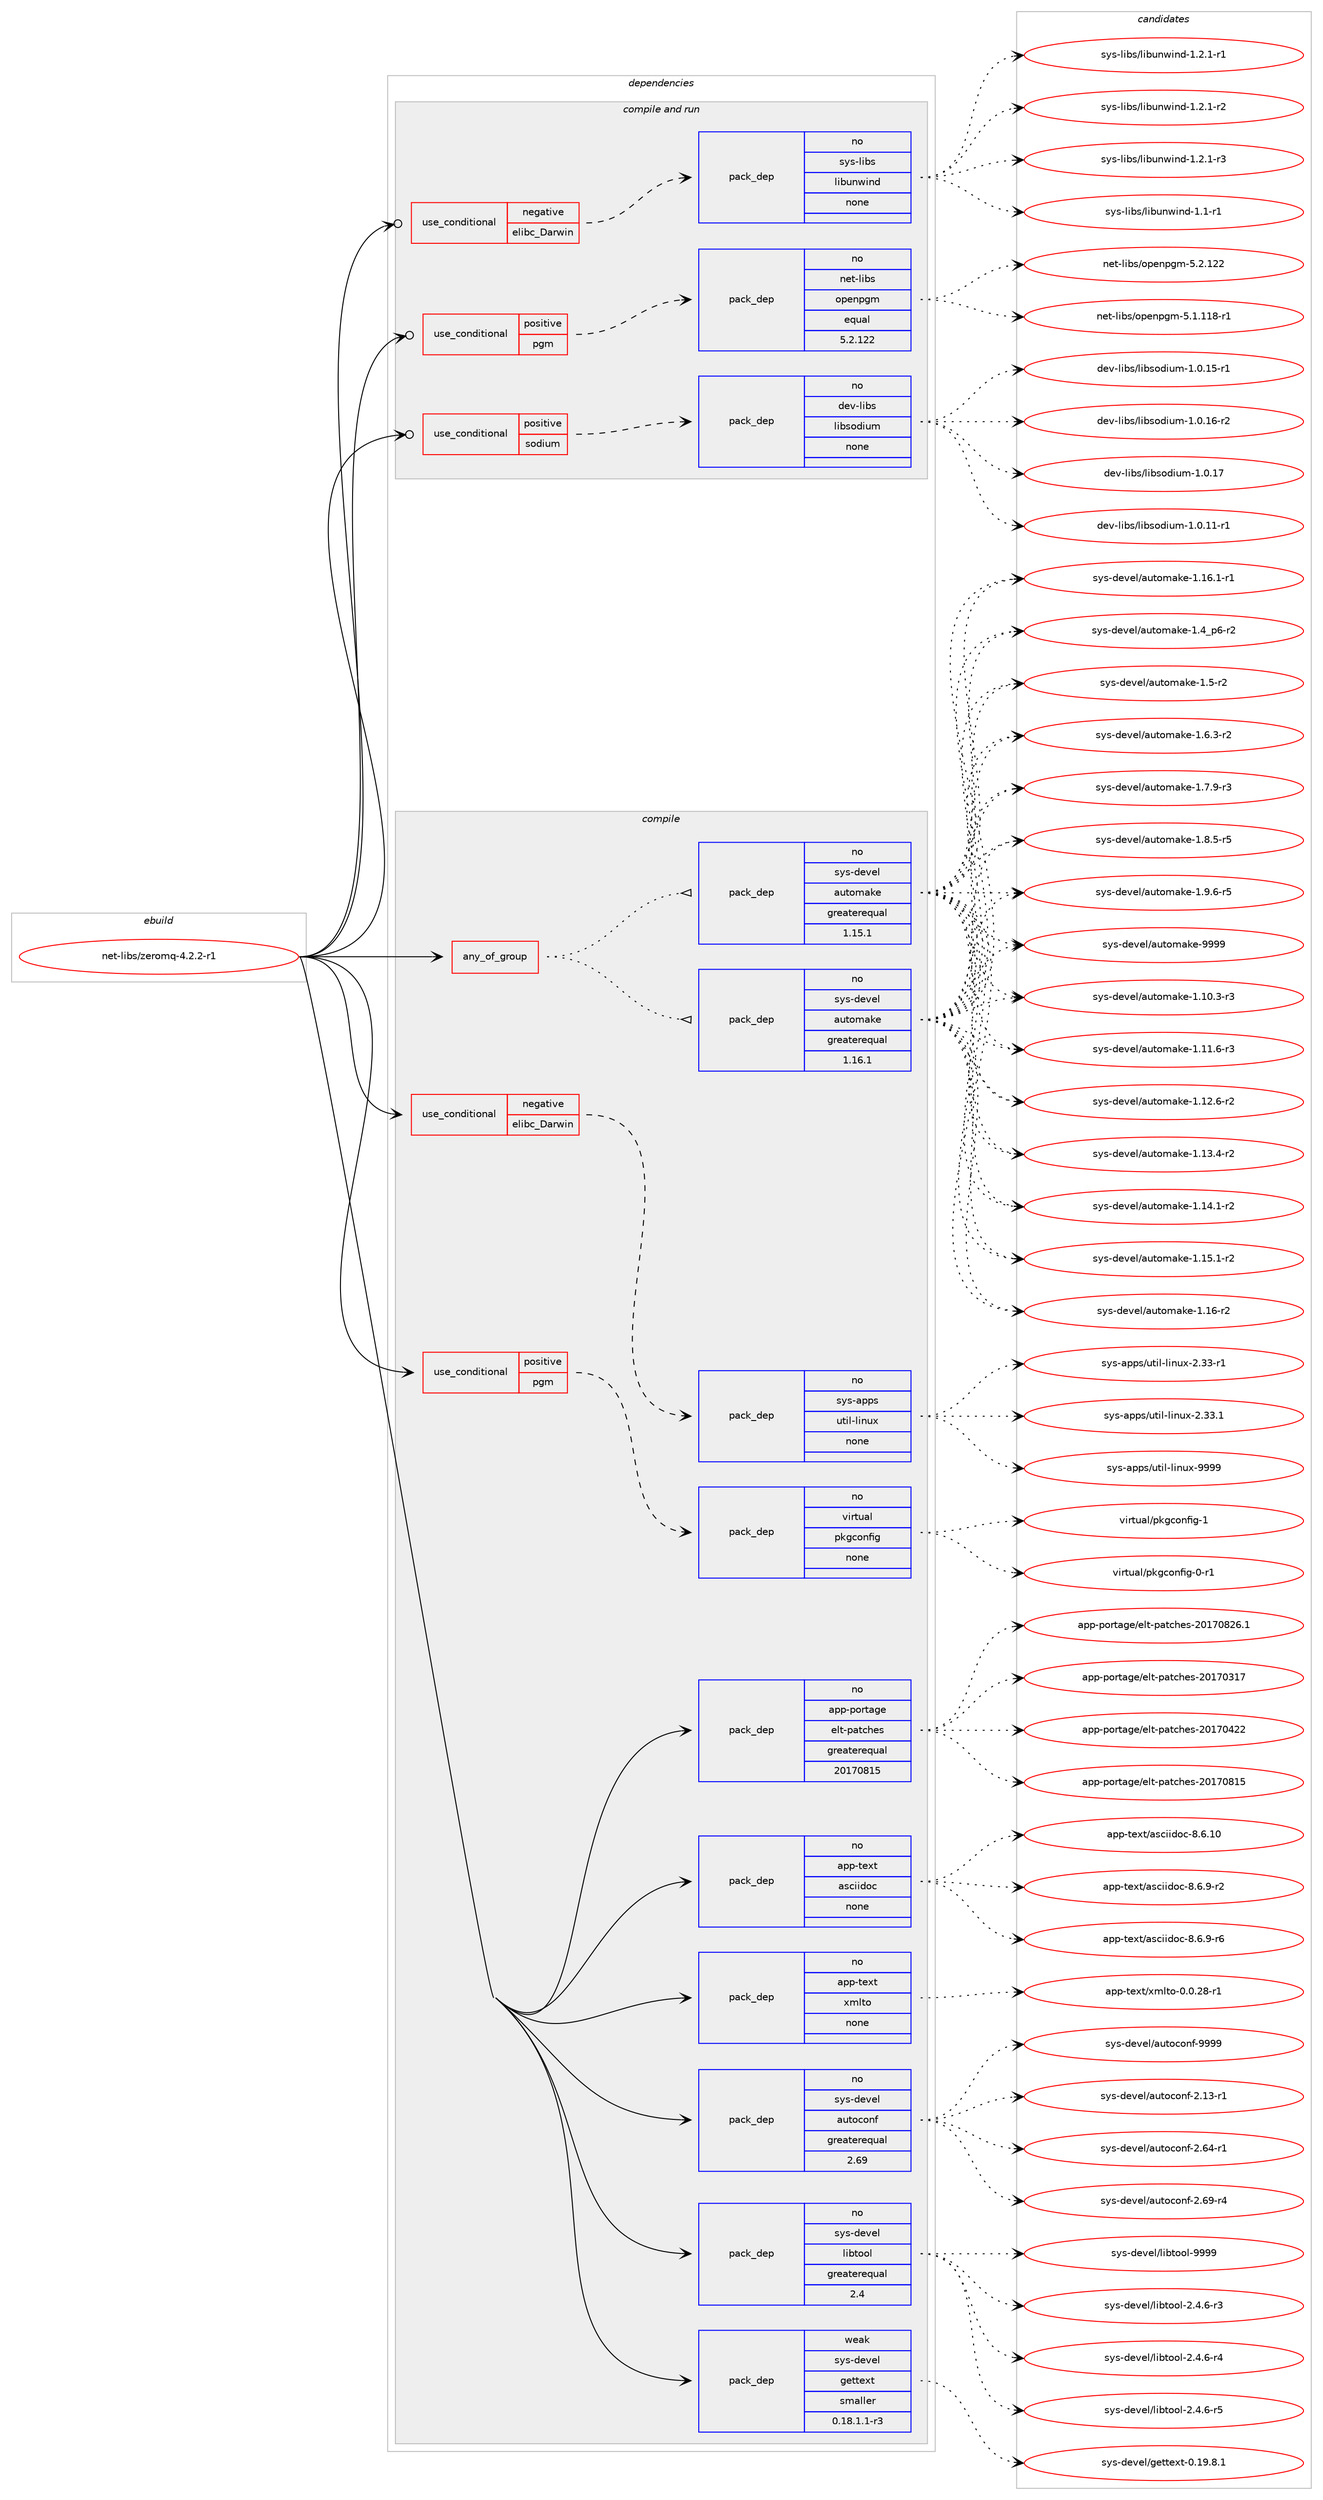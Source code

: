 digraph prolog {

# *************
# Graph options
# *************

newrank=true;
concentrate=true;
compound=true;
graph [rankdir=LR,fontname=Helvetica,fontsize=10,ranksep=1.5];#, ranksep=2.5, nodesep=0.2];
edge  [arrowhead=vee];
node  [fontname=Helvetica,fontsize=10];

# **********
# The ebuild
# **********

subgraph cluster_leftcol {
color=gray;
rank=same;
label=<<i>ebuild</i>>;
id [label="net-libs/zeromq-4.2.2-r1", color=red, width=4, href="../net-libs/zeromq-4.2.2-r1.svg"];
}

# ****************
# The dependencies
# ****************

subgraph cluster_midcol {
color=gray;
label=<<i>dependencies</i>>;
subgraph cluster_compile {
fillcolor="#eeeeee";
style=filled;
label=<<i>compile</i>>;
subgraph any26232 {
dependency1662743 [label=<<TABLE BORDER="0" CELLBORDER="1" CELLSPACING="0" CELLPADDING="4"><TR><TD CELLPADDING="10">any_of_group</TD></TR></TABLE>>, shape=none, color=red];subgraph pack1188758 {
dependency1662744 [label=<<TABLE BORDER="0" CELLBORDER="1" CELLSPACING="0" CELLPADDING="4" WIDTH="220"><TR><TD ROWSPAN="6" CELLPADDING="30">pack_dep</TD></TR><TR><TD WIDTH="110">no</TD></TR><TR><TD>sys-devel</TD></TR><TR><TD>automake</TD></TR><TR><TD>greaterequal</TD></TR><TR><TD>1.16.1</TD></TR></TABLE>>, shape=none, color=blue];
}
dependency1662743:e -> dependency1662744:w [weight=20,style="dotted",arrowhead="oinv"];
subgraph pack1188759 {
dependency1662745 [label=<<TABLE BORDER="0" CELLBORDER="1" CELLSPACING="0" CELLPADDING="4" WIDTH="220"><TR><TD ROWSPAN="6" CELLPADDING="30">pack_dep</TD></TR><TR><TD WIDTH="110">no</TD></TR><TR><TD>sys-devel</TD></TR><TR><TD>automake</TD></TR><TR><TD>greaterequal</TD></TR><TR><TD>1.15.1</TD></TR></TABLE>>, shape=none, color=blue];
}
dependency1662743:e -> dependency1662745:w [weight=20,style="dotted",arrowhead="oinv"];
}
id:e -> dependency1662743:w [weight=20,style="solid",arrowhead="vee"];
subgraph cond446965 {
dependency1662746 [label=<<TABLE BORDER="0" CELLBORDER="1" CELLSPACING="0" CELLPADDING="4"><TR><TD ROWSPAN="3" CELLPADDING="10">use_conditional</TD></TR><TR><TD>negative</TD></TR><TR><TD>elibc_Darwin</TD></TR></TABLE>>, shape=none, color=red];
subgraph pack1188760 {
dependency1662747 [label=<<TABLE BORDER="0" CELLBORDER="1" CELLSPACING="0" CELLPADDING="4" WIDTH="220"><TR><TD ROWSPAN="6" CELLPADDING="30">pack_dep</TD></TR><TR><TD WIDTH="110">no</TD></TR><TR><TD>sys-apps</TD></TR><TR><TD>util-linux</TD></TR><TR><TD>none</TD></TR><TR><TD></TD></TR></TABLE>>, shape=none, color=blue];
}
dependency1662746:e -> dependency1662747:w [weight=20,style="dashed",arrowhead="vee"];
}
id:e -> dependency1662746:w [weight=20,style="solid",arrowhead="vee"];
subgraph cond446966 {
dependency1662748 [label=<<TABLE BORDER="0" CELLBORDER="1" CELLSPACING="0" CELLPADDING="4"><TR><TD ROWSPAN="3" CELLPADDING="10">use_conditional</TD></TR><TR><TD>positive</TD></TR><TR><TD>pgm</TD></TR></TABLE>>, shape=none, color=red];
subgraph pack1188761 {
dependency1662749 [label=<<TABLE BORDER="0" CELLBORDER="1" CELLSPACING="0" CELLPADDING="4" WIDTH="220"><TR><TD ROWSPAN="6" CELLPADDING="30">pack_dep</TD></TR><TR><TD WIDTH="110">no</TD></TR><TR><TD>virtual</TD></TR><TR><TD>pkgconfig</TD></TR><TR><TD>none</TD></TR><TR><TD></TD></TR></TABLE>>, shape=none, color=blue];
}
dependency1662748:e -> dependency1662749:w [weight=20,style="dashed",arrowhead="vee"];
}
id:e -> dependency1662748:w [weight=20,style="solid",arrowhead="vee"];
subgraph pack1188762 {
dependency1662750 [label=<<TABLE BORDER="0" CELLBORDER="1" CELLSPACING="0" CELLPADDING="4" WIDTH="220"><TR><TD ROWSPAN="6" CELLPADDING="30">pack_dep</TD></TR><TR><TD WIDTH="110">no</TD></TR><TR><TD>app-portage</TD></TR><TR><TD>elt-patches</TD></TR><TR><TD>greaterequal</TD></TR><TR><TD>20170815</TD></TR></TABLE>>, shape=none, color=blue];
}
id:e -> dependency1662750:w [weight=20,style="solid",arrowhead="vee"];
subgraph pack1188763 {
dependency1662751 [label=<<TABLE BORDER="0" CELLBORDER="1" CELLSPACING="0" CELLPADDING="4" WIDTH="220"><TR><TD ROWSPAN="6" CELLPADDING="30">pack_dep</TD></TR><TR><TD WIDTH="110">no</TD></TR><TR><TD>app-text</TD></TR><TR><TD>asciidoc</TD></TR><TR><TD>none</TD></TR><TR><TD></TD></TR></TABLE>>, shape=none, color=blue];
}
id:e -> dependency1662751:w [weight=20,style="solid",arrowhead="vee"];
subgraph pack1188764 {
dependency1662752 [label=<<TABLE BORDER="0" CELLBORDER="1" CELLSPACING="0" CELLPADDING="4" WIDTH="220"><TR><TD ROWSPAN="6" CELLPADDING="30">pack_dep</TD></TR><TR><TD WIDTH="110">no</TD></TR><TR><TD>app-text</TD></TR><TR><TD>xmlto</TD></TR><TR><TD>none</TD></TR><TR><TD></TD></TR></TABLE>>, shape=none, color=blue];
}
id:e -> dependency1662752:w [weight=20,style="solid",arrowhead="vee"];
subgraph pack1188765 {
dependency1662753 [label=<<TABLE BORDER="0" CELLBORDER="1" CELLSPACING="0" CELLPADDING="4" WIDTH="220"><TR><TD ROWSPAN="6" CELLPADDING="30">pack_dep</TD></TR><TR><TD WIDTH="110">no</TD></TR><TR><TD>sys-devel</TD></TR><TR><TD>autoconf</TD></TR><TR><TD>greaterequal</TD></TR><TR><TD>2.69</TD></TR></TABLE>>, shape=none, color=blue];
}
id:e -> dependency1662753:w [weight=20,style="solid",arrowhead="vee"];
subgraph pack1188766 {
dependency1662754 [label=<<TABLE BORDER="0" CELLBORDER="1" CELLSPACING="0" CELLPADDING="4" WIDTH="220"><TR><TD ROWSPAN="6" CELLPADDING="30">pack_dep</TD></TR><TR><TD WIDTH="110">no</TD></TR><TR><TD>sys-devel</TD></TR><TR><TD>libtool</TD></TR><TR><TD>greaterequal</TD></TR><TR><TD>2.4</TD></TR></TABLE>>, shape=none, color=blue];
}
id:e -> dependency1662754:w [weight=20,style="solid",arrowhead="vee"];
subgraph pack1188767 {
dependency1662755 [label=<<TABLE BORDER="0" CELLBORDER="1" CELLSPACING="0" CELLPADDING="4" WIDTH="220"><TR><TD ROWSPAN="6" CELLPADDING="30">pack_dep</TD></TR><TR><TD WIDTH="110">weak</TD></TR><TR><TD>sys-devel</TD></TR><TR><TD>gettext</TD></TR><TR><TD>smaller</TD></TR><TR><TD>0.18.1.1-r3</TD></TR></TABLE>>, shape=none, color=blue];
}
id:e -> dependency1662755:w [weight=20,style="solid",arrowhead="vee"];
}
subgraph cluster_compileandrun {
fillcolor="#eeeeee";
style=filled;
label=<<i>compile and run</i>>;
subgraph cond446967 {
dependency1662756 [label=<<TABLE BORDER="0" CELLBORDER="1" CELLSPACING="0" CELLPADDING="4"><TR><TD ROWSPAN="3" CELLPADDING="10">use_conditional</TD></TR><TR><TD>negative</TD></TR><TR><TD>elibc_Darwin</TD></TR></TABLE>>, shape=none, color=red];
subgraph pack1188768 {
dependency1662757 [label=<<TABLE BORDER="0" CELLBORDER="1" CELLSPACING="0" CELLPADDING="4" WIDTH="220"><TR><TD ROWSPAN="6" CELLPADDING="30">pack_dep</TD></TR><TR><TD WIDTH="110">no</TD></TR><TR><TD>sys-libs</TD></TR><TR><TD>libunwind</TD></TR><TR><TD>none</TD></TR><TR><TD></TD></TR></TABLE>>, shape=none, color=blue];
}
dependency1662756:e -> dependency1662757:w [weight=20,style="dashed",arrowhead="vee"];
}
id:e -> dependency1662756:w [weight=20,style="solid",arrowhead="odotvee"];
subgraph cond446968 {
dependency1662758 [label=<<TABLE BORDER="0" CELLBORDER="1" CELLSPACING="0" CELLPADDING="4"><TR><TD ROWSPAN="3" CELLPADDING="10">use_conditional</TD></TR><TR><TD>positive</TD></TR><TR><TD>pgm</TD></TR></TABLE>>, shape=none, color=red];
subgraph pack1188769 {
dependency1662759 [label=<<TABLE BORDER="0" CELLBORDER="1" CELLSPACING="0" CELLPADDING="4" WIDTH="220"><TR><TD ROWSPAN="6" CELLPADDING="30">pack_dep</TD></TR><TR><TD WIDTH="110">no</TD></TR><TR><TD>net-libs</TD></TR><TR><TD>openpgm</TD></TR><TR><TD>equal</TD></TR><TR><TD>5.2.122</TD></TR></TABLE>>, shape=none, color=blue];
}
dependency1662758:e -> dependency1662759:w [weight=20,style="dashed",arrowhead="vee"];
}
id:e -> dependency1662758:w [weight=20,style="solid",arrowhead="odotvee"];
subgraph cond446969 {
dependency1662760 [label=<<TABLE BORDER="0" CELLBORDER="1" CELLSPACING="0" CELLPADDING="4"><TR><TD ROWSPAN="3" CELLPADDING="10">use_conditional</TD></TR><TR><TD>positive</TD></TR><TR><TD>sodium</TD></TR></TABLE>>, shape=none, color=red];
subgraph pack1188770 {
dependency1662761 [label=<<TABLE BORDER="0" CELLBORDER="1" CELLSPACING="0" CELLPADDING="4" WIDTH="220"><TR><TD ROWSPAN="6" CELLPADDING="30">pack_dep</TD></TR><TR><TD WIDTH="110">no</TD></TR><TR><TD>dev-libs</TD></TR><TR><TD>libsodium</TD></TR><TR><TD>none</TD></TR><TR><TD></TD></TR></TABLE>>, shape=none, color=blue];
}
dependency1662760:e -> dependency1662761:w [weight=20,style="dashed",arrowhead="vee"];
}
id:e -> dependency1662760:w [weight=20,style="solid",arrowhead="odotvee"];
}
subgraph cluster_run {
fillcolor="#eeeeee";
style=filled;
label=<<i>run</i>>;
}
}

# **************
# The candidates
# **************

subgraph cluster_choices {
rank=same;
color=gray;
label=<<i>candidates</i>>;

subgraph choice1188758 {
color=black;
nodesep=1;
choice11512111545100101118101108479711711611110997107101454946494846514511451 [label="sys-devel/automake-1.10.3-r3", color=red, width=4,href="../sys-devel/automake-1.10.3-r3.svg"];
choice11512111545100101118101108479711711611110997107101454946494946544511451 [label="sys-devel/automake-1.11.6-r3", color=red, width=4,href="../sys-devel/automake-1.11.6-r3.svg"];
choice11512111545100101118101108479711711611110997107101454946495046544511450 [label="sys-devel/automake-1.12.6-r2", color=red, width=4,href="../sys-devel/automake-1.12.6-r2.svg"];
choice11512111545100101118101108479711711611110997107101454946495146524511450 [label="sys-devel/automake-1.13.4-r2", color=red, width=4,href="../sys-devel/automake-1.13.4-r2.svg"];
choice11512111545100101118101108479711711611110997107101454946495246494511450 [label="sys-devel/automake-1.14.1-r2", color=red, width=4,href="../sys-devel/automake-1.14.1-r2.svg"];
choice11512111545100101118101108479711711611110997107101454946495346494511450 [label="sys-devel/automake-1.15.1-r2", color=red, width=4,href="../sys-devel/automake-1.15.1-r2.svg"];
choice1151211154510010111810110847971171161111099710710145494649544511450 [label="sys-devel/automake-1.16-r2", color=red, width=4,href="../sys-devel/automake-1.16-r2.svg"];
choice11512111545100101118101108479711711611110997107101454946495446494511449 [label="sys-devel/automake-1.16.1-r1", color=red, width=4,href="../sys-devel/automake-1.16.1-r1.svg"];
choice115121115451001011181011084797117116111109971071014549465295112544511450 [label="sys-devel/automake-1.4_p6-r2", color=red, width=4,href="../sys-devel/automake-1.4_p6-r2.svg"];
choice11512111545100101118101108479711711611110997107101454946534511450 [label="sys-devel/automake-1.5-r2", color=red, width=4,href="../sys-devel/automake-1.5-r2.svg"];
choice115121115451001011181011084797117116111109971071014549465446514511450 [label="sys-devel/automake-1.6.3-r2", color=red, width=4,href="../sys-devel/automake-1.6.3-r2.svg"];
choice115121115451001011181011084797117116111109971071014549465546574511451 [label="sys-devel/automake-1.7.9-r3", color=red, width=4,href="../sys-devel/automake-1.7.9-r3.svg"];
choice115121115451001011181011084797117116111109971071014549465646534511453 [label="sys-devel/automake-1.8.5-r5", color=red, width=4,href="../sys-devel/automake-1.8.5-r5.svg"];
choice115121115451001011181011084797117116111109971071014549465746544511453 [label="sys-devel/automake-1.9.6-r5", color=red, width=4,href="../sys-devel/automake-1.9.6-r5.svg"];
choice115121115451001011181011084797117116111109971071014557575757 [label="sys-devel/automake-9999", color=red, width=4,href="../sys-devel/automake-9999.svg"];
dependency1662744:e -> choice11512111545100101118101108479711711611110997107101454946494846514511451:w [style=dotted,weight="100"];
dependency1662744:e -> choice11512111545100101118101108479711711611110997107101454946494946544511451:w [style=dotted,weight="100"];
dependency1662744:e -> choice11512111545100101118101108479711711611110997107101454946495046544511450:w [style=dotted,weight="100"];
dependency1662744:e -> choice11512111545100101118101108479711711611110997107101454946495146524511450:w [style=dotted,weight="100"];
dependency1662744:e -> choice11512111545100101118101108479711711611110997107101454946495246494511450:w [style=dotted,weight="100"];
dependency1662744:e -> choice11512111545100101118101108479711711611110997107101454946495346494511450:w [style=dotted,weight="100"];
dependency1662744:e -> choice1151211154510010111810110847971171161111099710710145494649544511450:w [style=dotted,weight="100"];
dependency1662744:e -> choice11512111545100101118101108479711711611110997107101454946495446494511449:w [style=dotted,weight="100"];
dependency1662744:e -> choice115121115451001011181011084797117116111109971071014549465295112544511450:w [style=dotted,weight="100"];
dependency1662744:e -> choice11512111545100101118101108479711711611110997107101454946534511450:w [style=dotted,weight="100"];
dependency1662744:e -> choice115121115451001011181011084797117116111109971071014549465446514511450:w [style=dotted,weight="100"];
dependency1662744:e -> choice115121115451001011181011084797117116111109971071014549465546574511451:w [style=dotted,weight="100"];
dependency1662744:e -> choice115121115451001011181011084797117116111109971071014549465646534511453:w [style=dotted,weight="100"];
dependency1662744:e -> choice115121115451001011181011084797117116111109971071014549465746544511453:w [style=dotted,weight="100"];
dependency1662744:e -> choice115121115451001011181011084797117116111109971071014557575757:w [style=dotted,weight="100"];
}
subgraph choice1188759 {
color=black;
nodesep=1;
choice11512111545100101118101108479711711611110997107101454946494846514511451 [label="sys-devel/automake-1.10.3-r3", color=red, width=4,href="../sys-devel/automake-1.10.3-r3.svg"];
choice11512111545100101118101108479711711611110997107101454946494946544511451 [label="sys-devel/automake-1.11.6-r3", color=red, width=4,href="../sys-devel/automake-1.11.6-r3.svg"];
choice11512111545100101118101108479711711611110997107101454946495046544511450 [label="sys-devel/automake-1.12.6-r2", color=red, width=4,href="../sys-devel/automake-1.12.6-r2.svg"];
choice11512111545100101118101108479711711611110997107101454946495146524511450 [label="sys-devel/automake-1.13.4-r2", color=red, width=4,href="../sys-devel/automake-1.13.4-r2.svg"];
choice11512111545100101118101108479711711611110997107101454946495246494511450 [label="sys-devel/automake-1.14.1-r2", color=red, width=4,href="../sys-devel/automake-1.14.1-r2.svg"];
choice11512111545100101118101108479711711611110997107101454946495346494511450 [label="sys-devel/automake-1.15.1-r2", color=red, width=4,href="../sys-devel/automake-1.15.1-r2.svg"];
choice1151211154510010111810110847971171161111099710710145494649544511450 [label="sys-devel/automake-1.16-r2", color=red, width=4,href="../sys-devel/automake-1.16-r2.svg"];
choice11512111545100101118101108479711711611110997107101454946495446494511449 [label="sys-devel/automake-1.16.1-r1", color=red, width=4,href="../sys-devel/automake-1.16.1-r1.svg"];
choice115121115451001011181011084797117116111109971071014549465295112544511450 [label="sys-devel/automake-1.4_p6-r2", color=red, width=4,href="../sys-devel/automake-1.4_p6-r2.svg"];
choice11512111545100101118101108479711711611110997107101454946534511450 [label="sys-devel/automake-1.5-r2", color=red, width=4,href="../sys-devel/automake-1.5-r2.svg"];
choice115121115451001011181011084797117116111109971071014549465446514511450 [label="sys-devel/automake-1.6.3-r2", color=red, width=4,href="../sys-devel/automake-1.6.3-r2.svg"];
choice115121115451001011181011084797117116111109971071014549465546574511451 [label="sys-devel/automake-1.7.9-r3", color=red, width=4,href="../sys-devel/automake-1.7.9-r3.svg"];
choice115121115451001011181011084797117116111109971071014549465646534511453 [label="sys-devel/automake-1.8.5-r5", color=red, width=4,href="../sys-devel/automake-1.8.5-r5.svg"];
choice115121115451001011181011084797117116111109971071014549465746544511453 [label="sys-devel/automake-1.9.6-r5", color=red, width=4,href="../sys-devel/automake-1.9.6-r5.svg"];
choice115121115451001011181011084797117116111109971071014557575757 [label="sys-devel/automake-9999", color=red, width=4,href="../sys-devel/automake-9999.svg"];
dependency1662745:e -> choice11512111545100101118101108479711711611110997107101454946494846514511451:w [style=dotted,weight="100"];
dependency1662745:e -> choice11512111545100101118101108479711711611110997107101454946494946544511451:w [style=dotted,weight="100"];
dependency1662745:e -> choice11512111545100101118101108479711711611110997107101454946495046544511450:w [style=dotted,weight="100"];
dependency1662745:e -> choice11512111545100101118101108479711711611110997107101454946495146524511450:w [style=dotted,weight="100"];
dependency1662745:e -> choice11512111545100101118101108479711711611110997107101454946495246494511450:w [style=dotted,weight="100"];
dependency1662745:e -> choice11512111545100101118101108479711711611110997107101454946495346494511450:w [style=dotted,weight="100"];
dependency1662745:e -> choice1151211154510010111810110847971171161111099710710145494649544511450:w [style=dotted,weight="100"];
dependency1662745:e -> choice11512111545100101118101108479711711611110997107101454946495446494511449:w [style=dotted,weight="100"];
dependency1662745:e -> choice115121115451001011181011084797117116111109971071014549465295112544511450:w [style=dotted,weight="100"];
dependency1662745:e -> choice11512111545100101118101108479711711611110997107101454946534511450:w [style=dotted,weight="100"];
dependency1662745:e -> choice115121115451001011181011084797117116111109971071014549465446514511450:w [style=dotted,weight="100"];
dependency1662745:e -> choice115121115451001011181011084797117116111109971071014549465546574511451:w [style=dotted,weight="100"];
dependency1662745:e -> choice115121115451001011181011084797117116111109971071014549465646534511453:w [style=dotted,weight="100"];
dependency1662745:e -> choice115121115451001011181011084797117116111109971071014549465746544511453:w [style=dotted,weight="100"];
dependency1662745:e -> choice115121115451001011181011084797117116111109971071014557575757:w [style=dotted,weight="100"];
}
subgraph choice1188760 {
color=black;
nodesep=1;
choice1151211154597112112115471171161051084510810511011712045504651514511449 [label="sys-apps/util-linux-2.33-r1", color=red, width=4,href="../sys-apps/util-linux-2.33-r1.svg"];
choice1151211154597112112115471171161051084510810511011712045504651514649 [label="sys-apps/util-linux-2.33.1", color=red, width=4,href="../sys-apps/util-linux-2.33.1.svg"];
choice115121115459711211211547117116105108451081051101171204557575757 [label="sys-apps/util-linux-9999", color=red, width=4,href="../sys-apps/util-linux-9999.svg"];
dependency1662747:e -> choice1151211154597112112115471171161051084510810511011712045504651514511449:w [style=dotted,weight="100"];
dependency1662747:e -> choice1151211154597112112115471171161051084510810511011712045504651514649:w [style=dotted,weight="100"];
dependency1662747:e -> choice115121115459711211211547117116105108451081051101171204557575757:w [style=dotted,weight="100"];
}
subgraph choice1188761 {
color=black;
nodesep=1;
choice11810511411611797108471121071039911111010210510345484511449 [label="virtual/pkgconfig-0-r1", color=red, width=4,href="../virtual/pkgconfig-0-r1.svg"];
choice1181051141161179710847112107103991111101021051034549 [label="virtual/pkgconfig-1", color=red, width=4,href="../virtual/pkgconfig-1.svg"];
dependency1662749:e -> choice11810511411611797108471121071039911111010210510345484511449:w [style=dotted,weight="100"];
dependency1662749:e -> choice1181051141161179710847112107103991111101021051034549:w [style=dotted,weight="100"];
}
subgraph choice1188762 {
color=black;
nodesep=1;
choice97112112451121111141169710310147101108116451129711699104101115455048495548514955 [label="app-portage/elt-patches-20170317", color=red, width=4,href="../app-portage/elt-patches-20170317.svg"];
choice97112112451121111141169710310147101108116451129711699104101115455048495548525050 [label="app-portage/elt-patches-20170422", color=red, width=4,href="../app-portage/elt-patches-20170422.svg"];
choice97112112451121111141169710310147101108116451129711699104101115455048495548564953 [label="app-portage/elt-patches-20170815", color=red, width=4,href="../app-portage/elt-patches-20170815.svg"];
choice971121124511211111411697103101471011081164511297116991041011154550484955485650544649 [label="app-portage/elt-patches-20170826.1", color=red, width=4,href="../app-portage/elt-patches-20170826.1.svg"];
dependency1662750:e -> choice97112112451121111141169710310147101108116451129711699104101115455048495548514955:w [style=dotted,weight="100"];
dependency1662750:e -> choice97112112451121111141169710310147101108116451129711699104101115455048495548525050:w [style=dotted,weight="100"];
dependency1662750:e -> choice97112112451121111141169710310147101108116451129711699104101115455048495548564953:w [style=dotted,weight="100"];
dependency1662750:e -> choice971121124511211111411697103101471011081164511297116991041011154550484955485650544649:w [style=dotted,weight="100"];
}
subgraph choice1188763 {
color=black;
nodesep=1;
choice97112112451161011201164797115991051051001119945564654464948 [label="app-text/asciidoc-8.6.10", color=red, width=4,href="../app-text/asciidoc-8.6.10.svg"];
choice9711211245116101120116479711599105105100111994556465446574511450 [label="app-text/asciidoc-8.6.9-r2", color=red, width=4,href="../app-text/asciidoc-8.6.9-r2.svg"];
choice9711211245116101120116479711599105105100111994556465446574511454 [label="app-text/asciidoc-8.6.9-r6", color=red, width=4,href="../app-text/asciidoc-8.6.9-r6.svg"];
dependency1662751:e -> choice97112112451161011201164797115991051051001119945564654464948:w [style=dotted,weight="100"];
dependency1662751:e -> choice9711211245116101120116479711599105105100111994556465446574511450:w [style=dotted,weight="100"];
dependency1662751:e -> choice9711211245116101120116479711599105105100111994556465446574511454:w [style=dotted,weight="100"];
}
subgraph choice1188764 {
color=black;
nodesep=1;
choice971121124511610112011647120109108116111454846484650564511449 [label="app-text/xmlto-0.0.28-r1", color=red, width=4,href="../app-text/xmlto-0.0.28-r1.svg"];
dependency1662752:e -> choice971121124511610112011647120109108116111454846484650564511449:w [style=dotted,weight="100"];
}
subgraph choice1188765 {
color=black;
nodesep=1;
choice1151211154510010111810110847971171161119911111010245504649514511449 [label="sys-devel/autoconf-2.13-r1", color=red, width=4,href="../sys-devel/autoconf-2.13-r1.svg"];
choice1151211154510010111810110847971171161119911111010245504654524511449 [label="sys-devel/autoconf-2.64-r1", color=red, width=4,href="../sys-devel/autoconf-2.64-r1.svg"];
choice1151211154510010111810110847971171161119911111010245504654574511452 [label="sys-devel/autoconf-2.69-r4", color=red, width=4,href="../sys-devel/autoconf-2.69-r4.svg"];
choice115121115451001011181011084797117116111991111101024557575757 [label="sys-devel/autoconf-9999", color=red, width=4,href="../sys-devel/autoconf-9999.svg"];
dependency1662753:e -> choice1151211154510010111810110847971171161119911111010245504649514511449:w [style=dotted,weight="100"];
dependency1662753:e -> choice1151211154510010111810110847971171161119911111010245504654524511449:w [style=dotted,weight="100"];
dependency1662753:e -> choice1151211154510010111810110847971171161119911111010245504654574511452:w [style=dotted,weight="100"];
dependency1662753:e -> choice115121115451001011181011084797117116111991111101024557575757:w [style=dotted,weight="100"];
}
subgraph choice1188766 {
color=black;
nodesep=1;
choice1151211154510010111810110847108105981161111111084550465246544511451 [label="sys-devel/libtool-2.4.6-r3", color=red, width=4,href="../sys-devel/libtool-2.4.6-r3.svg"];
choice1151211154510010111810110847108105981161111111084550465246544511452 [label="sys-devel/libtool-2.4.6-r4", color=red, width=4,href="../sys-devel/libtool-2.4.6-r4.svg"];
choice1151211154510010111810110847108105981161111111084550465246544511453 [label="sys-devel/libtool-2.4.6-r5", color=red, width=4,href="../sys-devel/libtool-2.4.6-r5.svg"];
choice1151211154510010111810110847108105981161111111084557575757 [label="sys-devel/libtool-9999", color=red, width=4,href="../sys-devel/libtool-9999.svg"];
dependency1662754:e -> choice1151211154510010111810110847108105981161111111084550465246544511451:w [style=dotted,weight="100"];
dependency1662754:e -> choice1151211154510010111810110847108105981161111111084550465246544511452:w [style=dotted,weight="100"];
dependency1662754:e -> choice1151211154510010111810110847108105981161111111084550465246544511453:w [style=dotted,weight="100"];
dependency1662754:e -> choice1151211154510010111810110847108105981161111111084557575757:w [style=dotted,weight="100"];
}
subgraph choice1188767 {
color=black;
nodesep=1;
choice1151211154510010111810110847103101116116101120116454846495746564649 [label="sys-devel/gettext-0.19.8.1", color=red, width=4,href="../sys-devel/gettext-0.19.8.1.svg"];
dependency1662755:e -> choice1151211154510010111810110847103101116116101120116454846495746564649:w [style=dotted,weight="100"];
}
subgraph choice1188768 {
color=black;
nodesep=1;
choice11512111545108105981154710810598117110119105110100454946494511449 [label="sys-libs/libunwind-1.1-r1", color=red, width=4,href="../sys-libs/libunwind-1.1-r1.svg"];
choice115121115451081059811547108105981171101191051101004549465046494511449 [label="sys-libs/libunwind-1.2.1-r1", color=red, width=4,href="../sys-libs/libunwind-1.2.1-r1.svg"];
choice115121115451081059811547108105981171101191051101004549465046494511450 [label="sys-libs/libunwind-1.2.1-r2", color=red, width=4,href="../sys-libs/libunwind-1.2.1-r2.svg"];
choice115121115451081059811547108105981171101191051101004549465046494511451 [label="sys-libs/libunwind-1.2.1-r3", color=red, width=4,href="../sys-libs/libunwind-1.2.1-r3.svg"];
dependency1662757:e -> choice11512111545108105981154710810598117110119105110100454946494511449:w [style=dotted,weight="100"];
dependency1662757:e -> choice115121115451081059811547108105981171101191051101004549465046494511449:w [style=dotted,weight="100"];
dependency1662757:e -> choice115121115451081059811547108105981171101191051101004549465046494511450:w [style=dotted,weight="100"];
dependency1662757:e -> choice115121115451081059811547108105981171101191051101004549465046494511451:w [style=dotted,weight="100"];
}
subgraph choice1188769 {
color=black;
nodesep=1;
choice11010111645108105981154711111210111011210310945534649464949564511449 [label="net-libs/openpgm-5.1.118-r1", color=red, width=4,href="../net-libs/openpgm-5.1.118-r1.svg"];
choice1101011164510810598115471111121011101121031094553465046495050 [label="net-libs/openpgm-5.2.122", color=red, width=4,href="../net-libs/openpgm-5.2.122.svg"];
dependency1662759:e -> choice11010111645108105981154711111210111011210310945534649464949564511449:w [style=dotted,weight="100"];
dependency1662759:e -> choice1101011164510810598115471111121011101121031094553465046495050:w [style=dotted,weight="100"];
}
subgraph choice1188770 {
color=black;
nodesep=1;
choice10010111845108105981154710810598115111100105117109454946484649494511449 [label="dev-libs/libsodium-1.0.11-r1", color=red, width=4,href="../dev-libs/libsodium-1.0.11-r1.svg"];
choice10010111845108105981154710810598115111100105117109454946484649534511449 [label="dev-libs/libsodium-1.0.15-r1", color=red, width=4,href="../dev-libs/libsodium-1.0.15-r1.svg"];
choice10010111845108105981154710810598115111100105117109454946484649544511450 [label="dev-libs/libsodium-1.0.16-r2", color=red, width=4,href="../dev-libs/libsodium-1.0.16-r2.svg"];
choice1001011184510810598115471081059811511110010511710945494648464955 [label="dev-libs/libsodium-1.0.17", color=red, width=4,href="../dev-libs/libsodium-1.0.17.svg"];
dependency1662761:e -> choice10010111845108105981154710810598115111100105117109454946484649494511449:w [style=dotted,weight="100"];
dependency1662761:e -> choice10010111845108105981154710810598115111100105117109454946484649534511449:w [style=dotted,weight="100"];
dependency1662761:e -> choice10010111845108105981154710810598115111100105117109454946484649544511450:w [style=dotted,weight="100"];
dependency1662761:e -> choice1001011184510810598115471081059811511110010511710945494648464955:w [style=dotted,weight="100"];
}
}

}
